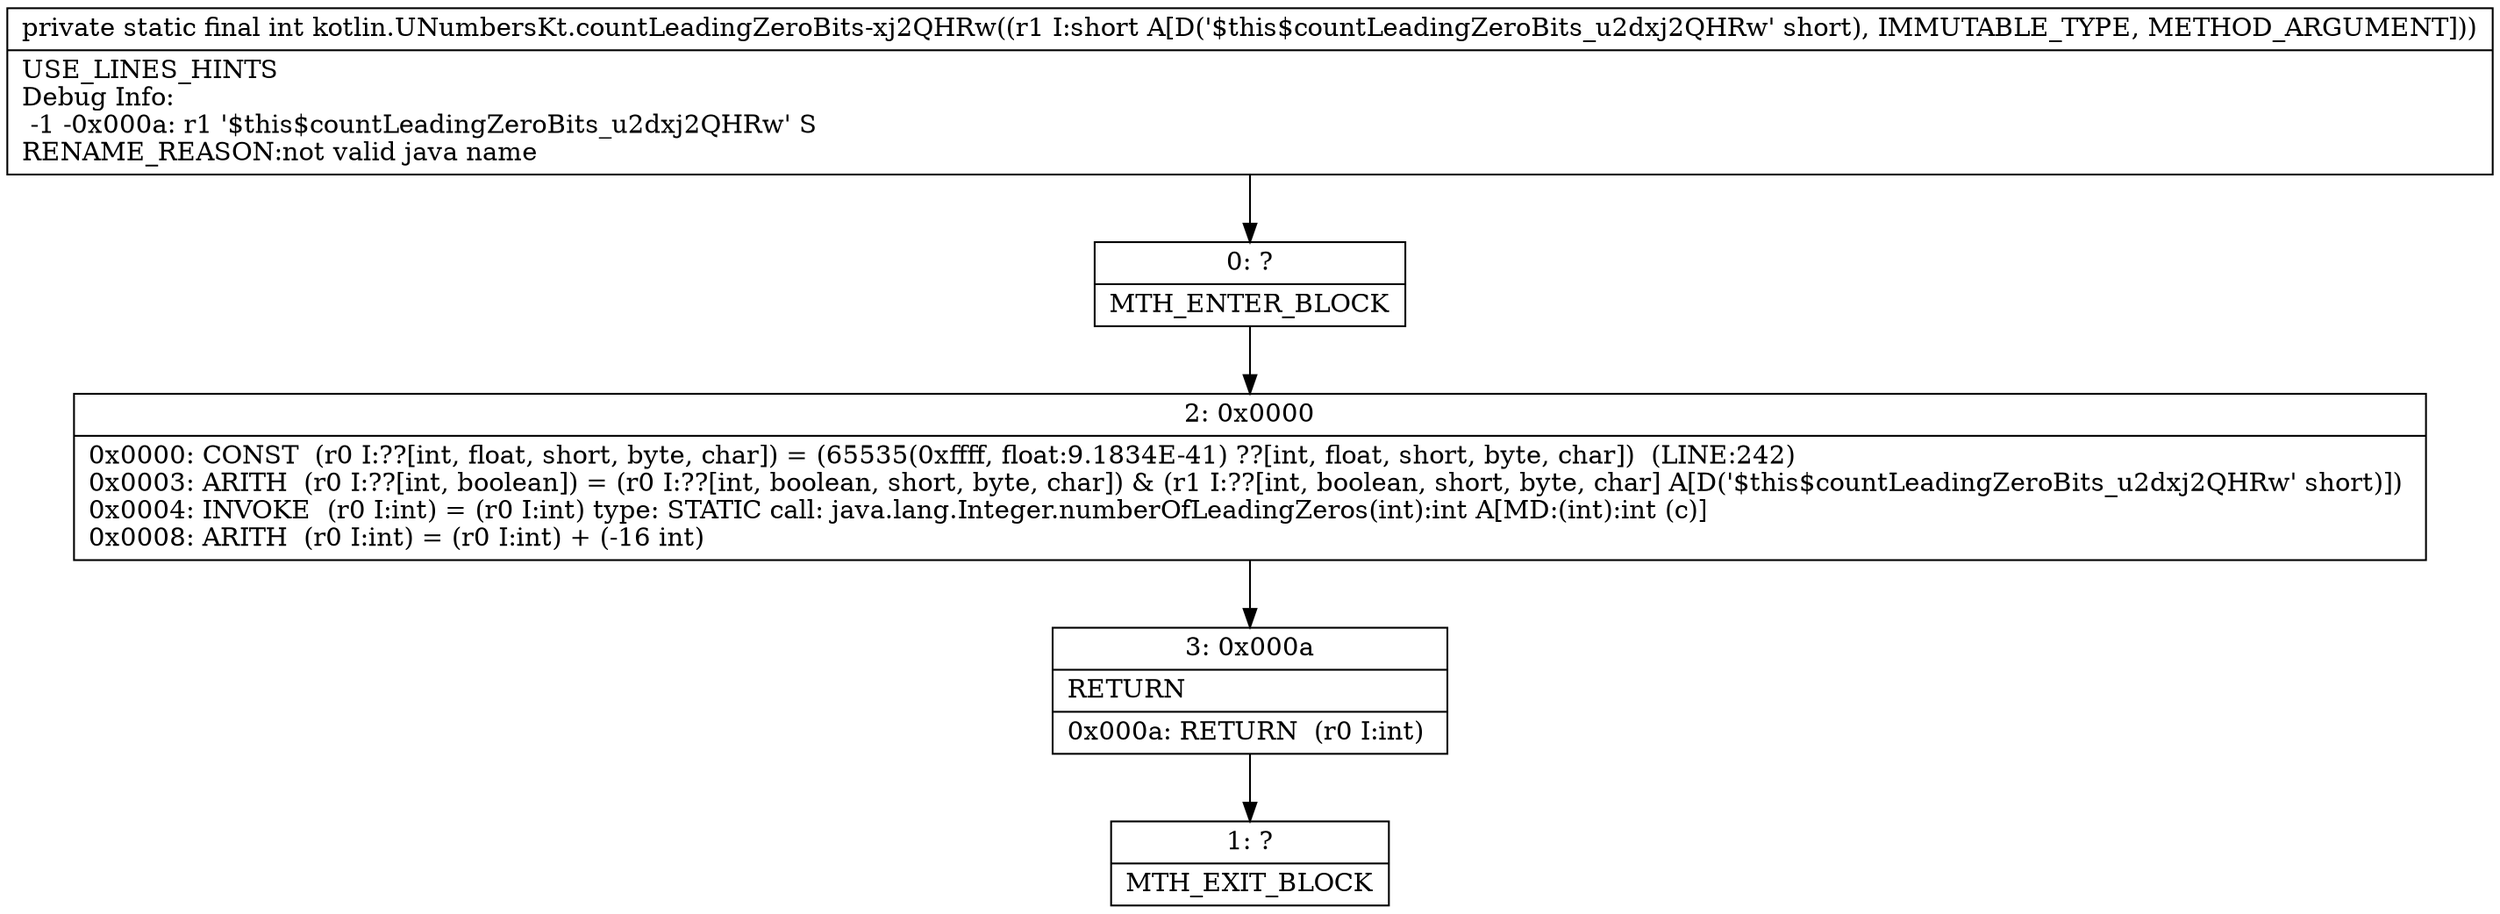 digraph "CFG forkotlin.UNumbersKt.countLeadingZeroBits\-xj2QHRw(S)I" {
Node_0 [shape=record,label="{0\:\ ?|MTH_ENTER_BLOCK\l}"];
Node_2 [shape=record,label="{2\:\ 0x0000|0x0000: CONST  (r0 I:??[int, float, short, byte, char]) = (65535(0xffff, float:9.1834E\-41) ??[int, float, short, byte, char])  (LINE:242)\l0x0003: ARITH  (r0 I:??[int, boolean]) = (r0 I:??[int, boolean, short, byte, char]) & (r1 I:??[int, boolean, short, byte, char] A[D('$this$countLeadingZeroBits_u2dxj2QHRw' short)]) \l0x0004: INVOKE  (r0 I:int) = (r0 I:int) type: STATIC call: java.lang.Integer.numberOfLeadingZeros(int):int A[MD:(int):int (c)]\l0x0008: ARITH  (r0 I:int) = (r0 I:int) + (\-16 int) \l}"];
Node_3 [shape=record,label="{3\:\ 0x000a|RETURN\l|0x000a: RETURN  (r0 I:int) \l}"];
Node_1 [shape=record,label="{1\:\ ?|MTH_EXIT_BLOCK\l}"];
MethodNode[shape=record,label="{private static final int kotlin.UNumbersKt.countLeadingZeroBits\-xj2QHRw((r1 I:short A[D('$this$countLeadingZeroBits_u2dxj2QHRw' short), IMMUTABLE_TYPE, METHOD_ARGUMENT]))  | USE_LINES_HINTS\lDebug Info:\l  \-1 \-0x000a: r1 '$this$countLeadingZeroBits_u2dxj2QHRw' S\lRENAME_REASON:not valid java name\l}"];
MethodNode -> Node_0;Node_0 -> Node_2;
Node_2 -> Node_3;
Node_3 -> Node_1;
}

